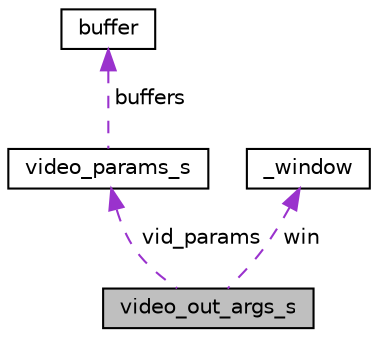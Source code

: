 digraph G
{
  edge [fontname="Helvetica",fontsize="10",labelfontname="Helvetica",labelfontsize="10"];
  node [fontname="Helvetica",fontsize="10",shape=record];
  Node1 [label="video_out_args_s",height=0.2,width=0.4,color="black", fillcolor="grey75", style="filled" fontcolor="black"];
  Node2 -> Node1 [dir="back",color="darkorchid3",fontsize="10",style="dashed",label=" vid_params" ,fontname="Helvetica"];
  Node2 [label="video_params_s",height=0.2,width=0.4,color="black", fillcolor="white", style="filled",URL="$structvideo__params__s.html",tooltip="This structure stores the video device parameters that are used for streaming video frames with V4L2..."];
  Node3 -> Node2 [dir="back",color="darkorchid3",fontsize="10",style="dashed",label=" buffers" ,fontname="Helvetica"];
  Node3 [label="buffer",height=0.2,width=0.4,color="black", fillcolor="white", style="filled",URL="$structbuffer.html",tooltip="A buffer place holder to be used with video streaming buffers given by the v4l device."];
  Node4 -> Node1 [dir="back",color="darkorchid3",fontsize="10",style="dashed",label=" win" ,fontname="Helvetica"];
  Node4 [label="_window",height=0.2,width=0.4,color="black", fillcolor="white", style="filled",URL="$struct__window.html",tooltip="A Window structure encapsulates the dimensions of the window and the amount by which the text within ..."];
}
